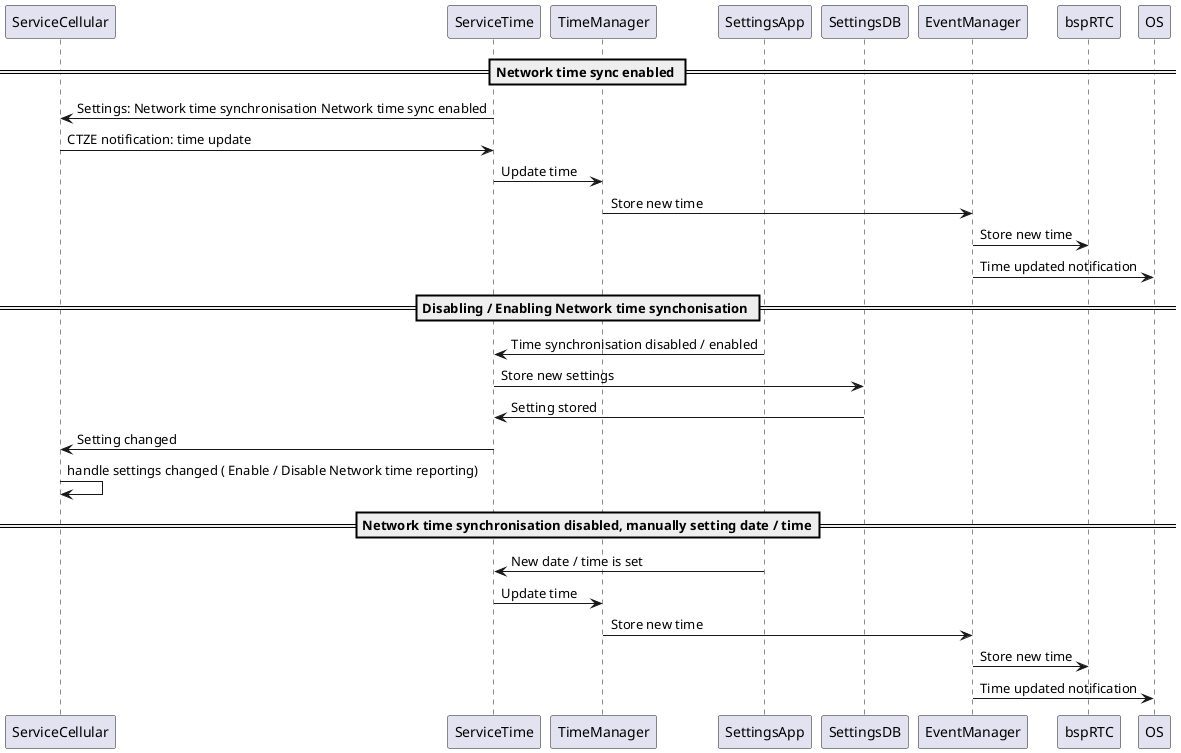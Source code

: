 @startuml
participant ServiceCellular as cellular
participant ServiceTime as time
participant TimeManager as manager
participant SettingsApp as settings
participant SettingsDB as db
participant EventManager as event
participant bspRTC as rtc
participant OS as os

== Network time sync enabled ==
time -> cellular : Settings: Network time synchronisation Network time sync enabled
cellular -> time : CTZE notification: time update
time -> manager : Update time
manager -> event : Store new time
event -> rtc : Store new time
event -> os : Time updated notification

== Disabling / Enabling Network time synchonisation ==
settings -> time : Time synchronisation disabled / enabled
time -> db : Store new settings
db -> time : Setting stored
time -> cellular : Setting changed
cellular -> cellular : handle settings changed ( Enable / Disable Network time reporting)

== Network time synchronisation disabled, manually setting date / time==
settings -> time : New date / time is set
time -> manager : Update time
manager -> event : Store new time
event -> rtc : Store new time
event -> os : Time updated notification




@enduml
